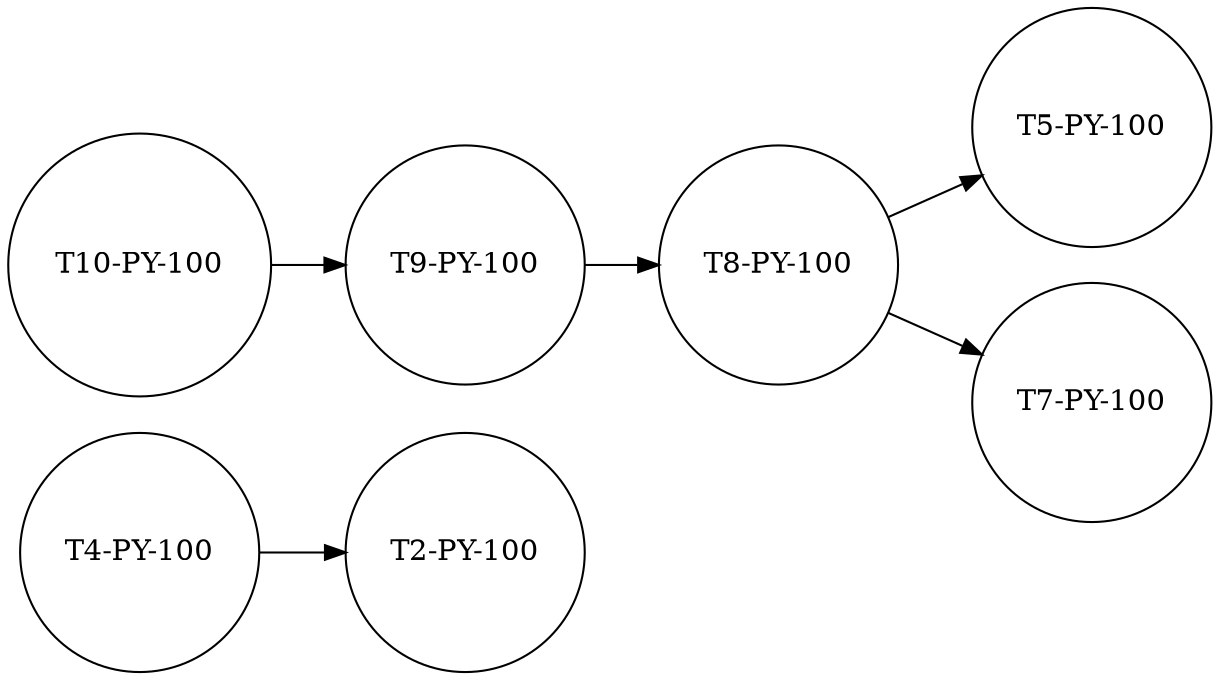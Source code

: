 digraph finite_state_machine { 
 rankdir=LR;
 node [shape = circle];
"T4-PY-100" -> "T2-PY-100";
"T8-PY-100" -> "T5-PY-100";
"T8-PY-100" -> "T7-PY-100";
"T9-PY-100" -> "T8-PY-100";
"T10-PY-100" -> "T9-PY-100";
}
